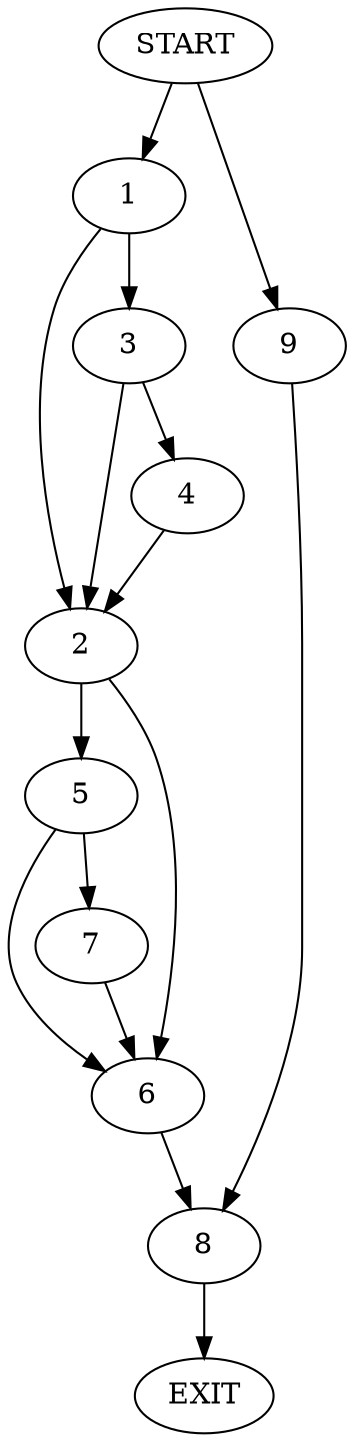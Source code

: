 digraph {
0 [label="START"]
10 [label="EXIT"]
0 -> 1
1 -> 2
1 -> 3
3 -> 4
3 -> 2
2 -> 5
2 -> 6
4 -> 2
5 -> 7
5 -> 6
6 -> 8
7 -> 6
8 -> 10
0 -> 9
9 -> 8
}

